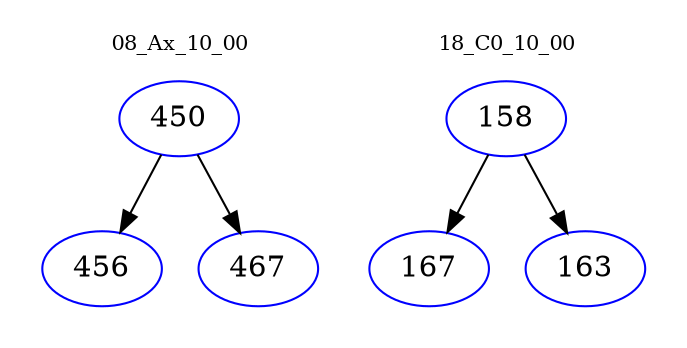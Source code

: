 digraph{
subgraph cluster_0 {
color = white
label = "08_Ax_10_00";
fontsize=10;
T0_450 [label="450", color="blue"]
T0_450 -> T0_456 [color="black"]
T0_456 [label="456", color="blue"]
T0_450 -> T0_467 [color="black"]
T0_467 [label="467", color="blue"]
}
subgraph cluster_1 {
color = white
label = "18_C0_10_00";
fontsize=10;
T1_158 [label="158", color="blue"]
T1_158 -> T1_167 [color="black"]
T1_167 [label="167", color="blue"]
T1_158 -> T1_163 [color="black"]
T1_163 [label="163", color="blue"]
}
}
